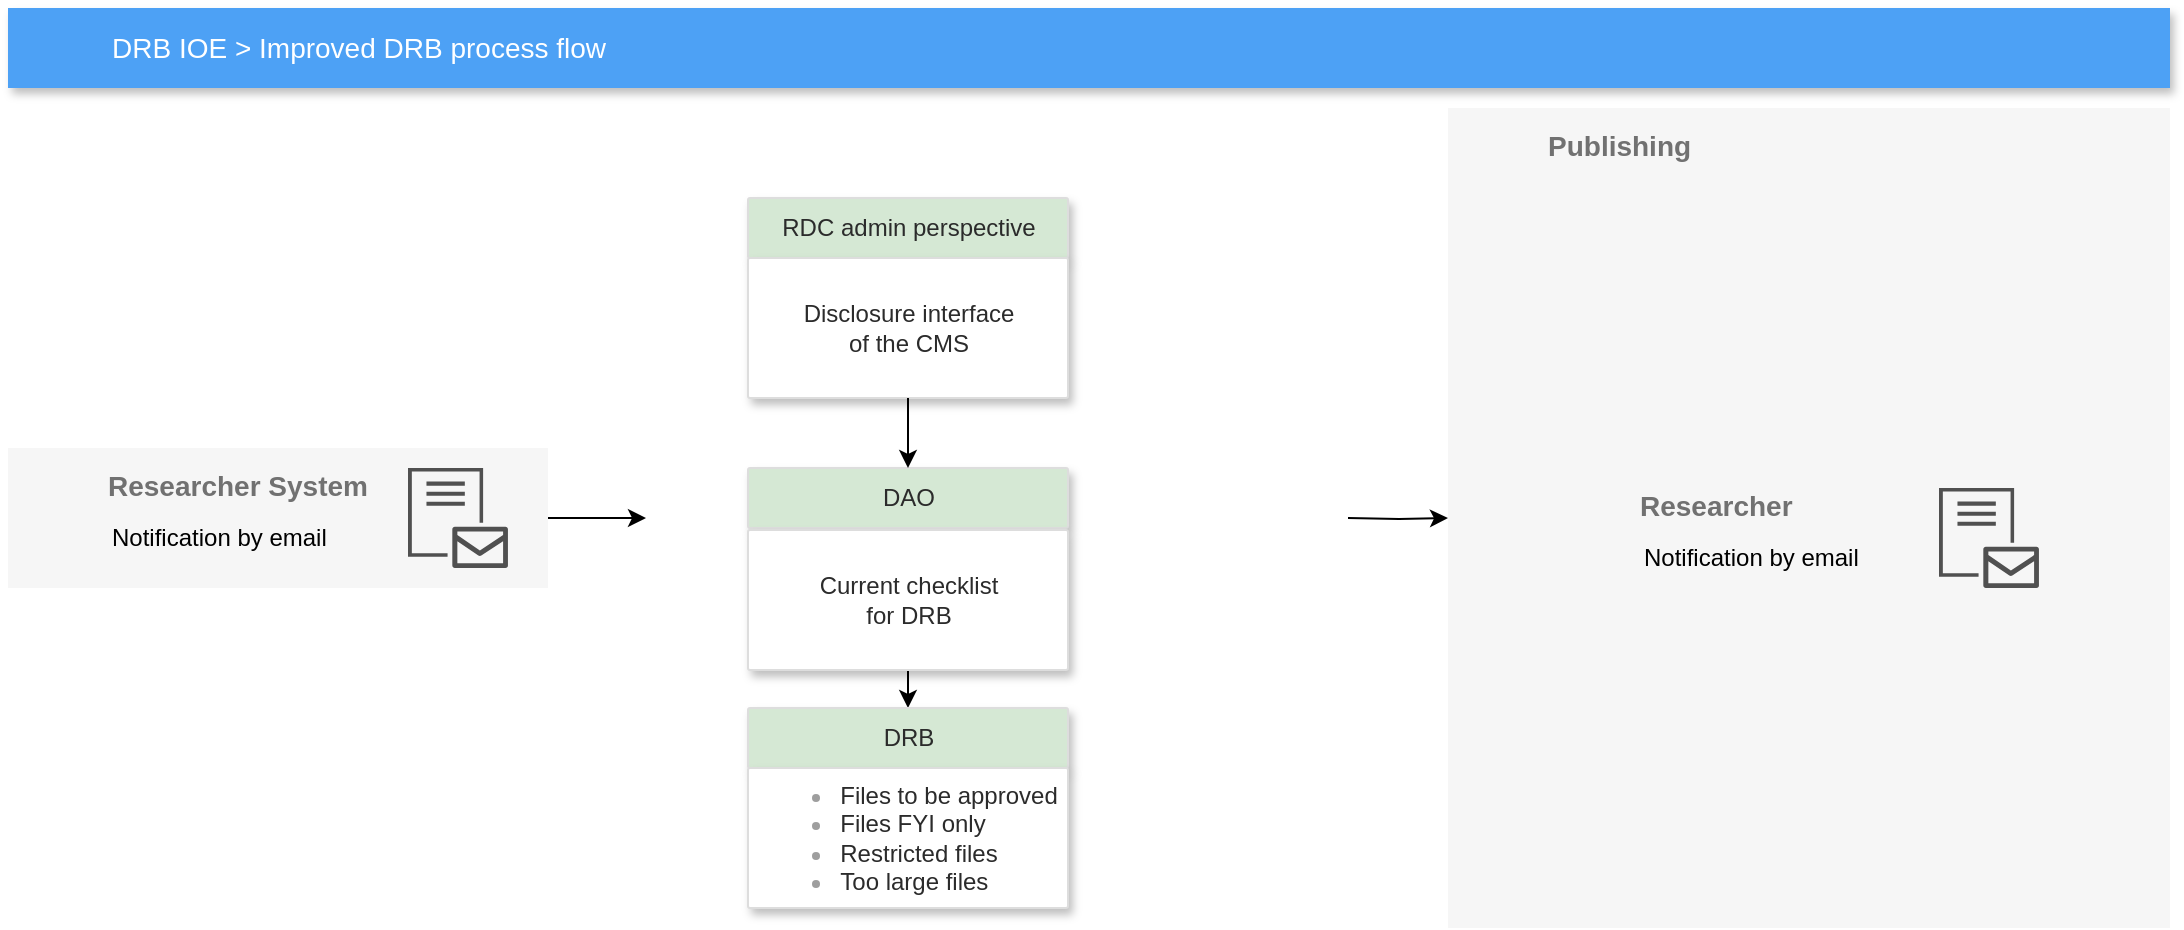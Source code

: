 <mxfile version="10.6.7" type="github"><diagram name="Page 0" id="CDnL26n_0BbE9hksB4in"><mxGraphModel dx="1165" dy="629" grid="1" gridSize="10" guides="1" tooltips="1" connect="1" arrows="1" fold="1" page="1" pageScale="1" pageWidth="850" pageHeight="1100" math="0" shadow="0"><root><mxCell id="bgl-WiOAJZCaMdNcDrOm-0"/><mxCell id="bgl-WiOAJZCaMdNcDrOm-1" parent="bgl-WiOAJZCaMdNcDrOm-0"/><mxCell id="bgl-WiOAJZCaMdNcDrOm-2" style="edgeStyle=orthogonalEdgeStyle;rounded=0;orthogonalLoop=1;jettySize=auto;html=1;exitX=1;exitY=0.5;exitDx=0;exitDy=0;entryX=0;entryY=0.5;entryDx=0;entryDy=0;" edge="1" parent="bgl-WiOAJZCaMdNcDrOm-1" target="bgl-WiOAJZCaMdNcDrOm-21"><mxGeometry relative="1" as="geometry"><mxPoint x="710" y="295" as="sourcePoint"/></mxGeometry></mxCell><mxCell id="bgl-WiOAJZCaMdNcDrOm-4" value="DRB IOE &amp;gt; Improved DRB process flow" style="fillColor=#4DA1F5;strokeColor=none;shadow=1;gradientColor=none;fontSize=14;align=left;spacingLeft=50;fontColor=#ffffff;html=1;" vertex="1" parent="bgl-WiOAJZCaMdNcDrOm-1"><mxGeometry x="40" y="40" width="1081" height="40" as="geometry"/></mxCell><mxCell id="bgl-WiOAJZCaMdNcDrOm-5" style="edgeStyle=orthogonalEdgeStyle;rounded=0;orthogonalLoop=1;jettySize=auto;html=1;exitX=1;exitY=0.5;exitDx=0;exitDy=0;entryX=0;entryY=0.5;entryDx=0;entryDy=0;" edge="1" parent="bgl-WiOAJZCaMdNcDrOm-1" source="bgl-WiOAJZCaMdNcDrOm-24"><mxGeometry relative="1" as="geometry"><mxPoint x="289" y="295" as="sourcePoint"/><mxPoint x="359" y="295" as="targetPoint"/></mxGeometry></mxCell><mxCell id="bgl-WiOAJZCaMdNcDrOm-6" style="edgeStyle=orthogonalEdgeStyle;rounded=0;html=1;dashed=0;labelBackgroundColor=none;startArrow=none;startFill=0;startSize=4;endArrow=blockThin;endFill=1;endSize=4;strokeColor=#4284F3;strokeWidth=2;fontSize=12;" edge="1" parent="bgl-WiOAJZCaMdNcDrOm-1"><mxGeometry relative="1" as="geometry"><mxPoint x="380" y="225" as="sourcePoint"/></mxGeometry></mxCell><mxCell id="bgl-WiOAJZCaMdNcDrOm-7" style="edgeStyle=orthogonalEdgeStyle;rounded=0;html=1;dashed=0;labelBackgroundColor=none;startArrow=none;startFill=0;startSize=4;endArrow=blockThin;endFill=1;endSize=4;strokeColor=#4284F3;strokeWidth=2;fontSize=12;" edge="1" parent="bgl-WiOAJZCaMdNcDrOm-1"><mxGeometry relative="1" as="geometry"><mxPoint x="380" y="340" as="sourcePoint"/></mxGeometry></mxCell><mxCell id="bgl-WiOAJZCaMdNcDrOm-8" style="edgeStyle=orthogonalEdgeStyle;rounded=0;html=1;dashed=0;labelBackgroundColor=none;startArrow=none;startFill=0;startSize=4;endArrow=blockThin;endFill=1;endSize=4;strokeColor=#4284F3;strokeWidth=2;fontSize=12;" edge="1" parent="bgl-WiOAJZCaMdNcDrOm-1"><mxGeometry relative="1" as="geometry"><mxPoint x="460" y="305" as="sourcePoint"/></mxGeometry></mxCell><mxCell id="bgl-WiOAJZCaMdNcDrOm-9" style="edgeStyle=orthogonalEdgeStyle;rounded=0;html=1;dashed=0;labelBackgroundColor=none;startArrow=none;startFill=0;startSize=4;endArrow=blockThin;endFill=1;endSize=4;strokeColor=#4284F3;strokeWidth=2;fontSize=12;" edge="1" parent="bgl-WiOAJZCaMdNcDrOm-1"><mxGeometry relative="1" as="geometry"><mxPoint x="580" y="380" as="targetPoint"/></mxGeometry></mxCell><mxCell id="bgl-WiOAJZCaMdNcDrOm-10" style="edgeStyle=orthogonalEdgeStyle;rounded=0;html=1;dashed=0;labelBackgroundColor=none;startArrow=none;startFill=0;startSize=4;endArrow=blockThin;endFill=1;endSize=4;strokeColor=#4284F3;strokeWidth=2;fontSize=12;" edge="1" parent="bgl-WiOAJZCaMdNcDrOm-1"><mxGeometry relative="1" as="geometry"><mxPoint x="660" y="305" as="sourcePoint"/></mxGeometry></mxCell><mxCell id="bgl-WiOAJZCaMdNcDrOm-11" style="edgeStyle=orthogonalEdgeStyle;rounded=0;html=1;dashed=0;labelBackgroundColor=none;startArrow=none;startFill=0;startSize=4;endArrow=blockThin;endFill=1;endSize=4;strokeColor=#4284F3;strokeWidth=2;fontSize=12;" edge="1" parent="bgl-WiOAJZCaMdNcDrOm-1"><mxGeometry relative="1" as="geometry"><mxPoint x="460" y="415" as="targetPoint"/></mxGeometry></mxCell><mxCell id="bgl-WiOAJZCaMdNcDrOm-13" value="" style="group" vertex="1" connectable="0" parent="bgl-WiOAJZCaMdNcDrOm-1"><mxGeometry x="410" y="310" width="160" height="100" as="geometry"/></mxCell><mxCell id="bgl-WiOAJZCaMdNcDrOm-14" value="&lt;font color=&quot;#2b2b2b&quot;&gt;RDC admin perspective&lt;/font&gt;" style="strokeColor=#dddddd;fillColor=#D5E8D4;shadow=1;strokeWidth=1;rounded=1;absoluteArcSize=1;arcSize=2;fontSize=12;fontColor=#9E9E9E;align=center;html=1;" vertex="1" parent="bgl-WiOAJZCaMdNcDrOm-1"><mxGeometry x="410" y="135" width="160" height="30" as="geometry"/></mxCell><mxCell id="bgl-WiOAJZCaMdNcDrOm-15" value="" style="group" vertex="1" connectable="0" parent="bgl-WiOAJZCaMdNcDrOm-1"><mxGeometry x="410" y="165" width="160" height="100" as="geometry"/></mxCell><mxCell id="bgl-WiOAJZCaMdNcDrOm-16" value="&lt;font color=&quot;#2b2b2b&quot;&gt;Disclosure interface &lt;br&gt;of the CMS&lt;/font&gt;" style="strokeColor=#dddddd;fillColor=#ffffff;shadow=1;strokeWidth=1;rounded=1;absoluteArcSize=1;arcSize=2;fontSize=12;fontColor=#9E9E9E;align=center;html=1;" vertex="1" parent="bgl-WiOAJZCaMdNcDrOm-15"><mxGeometry width="160" height="70" as="geometry"/></mxCell><mxCell id="bgl-WiOAJZCaMdNcDrOm-17" value="&lt;font color=&quot;#2b2b2b&quot;&gt;DAO&lt;/font&gt;" style="strokeColor=#dddddd;fillColor=#D5E8D4;shadow=1;strokeWidth=1;rounded=1;absoluteArcSize=1;arcSize=2;fontSize=12;fontColor=#9E9E9E;align=center;html=1;" vertex="1" parent="bgl-WiOAJZCaMdNcDrOm-1"><mxGeometry x="410" y="270" width="160" height="30" as="geometry"/></mxCell><mxCell id="bgl-WiOAJZCaMdNcDrOm-18" style="edgeStyle=orthogonalEdgeStyle;rounded=0;orthogonalLoop=1;jettySize=auto;html=1;exitX=0.5;exitY=1;exitDx=0;exitDy=0;entryX=0.5;entryY=0;entryDx=0;entryDy=0;" edge="1" parent="bgl-WiOAJZCaMdNcDrOm-1" source="bgl-WiOAJZCaMdNcDrOm-19" target="bgl-WiOAJZCaMdNcDrOm-22"><mxGeometry relative="1" as="geometry"/></mxCell><mxCell id="bgl-WiOAJZCaMdNcDrOm-19" value="&lt;font color=&quot;#2b2b2b&quot;&gt;Current checklist&lt;br&gt;for DRB&lt;/font&gt;&lt;br&gt;" style="strokeColor=#dddddd;fillColor=#ffffff;shadow=1;strokeWidth=1;rounded=1;absoluteArcSize=1;arcSize=2;fontSize=12;fontColor=#9E9E9E;align=center;html=1;" vertex="1" parent="bgl-WiOAJZCaMdNcDrOm-1"><mxGeometry x="410" y="301" width="160" height="70" as="geometry"/></mxCell><mxCell id="bgl-WiOAJZCaMdNcDrOm-20" value="" style="edgeStyle=orthogonalEdgeStyle;rounded=0;orthogonalLoop=1;jettySize=auto;html=1;" edge="1" parent="bgl-WiOAJZCaMdNcDrOm-1" source="bgl-WiOAJZCaMdNcDrOm-16"><mxGeometry relative="1" as="geometry"><mxPoint x="490" y="270" as="targetPoint"/></mxGeometry></mxCell><mxCell id="bgl-WiOAJZCaMdNcDrOm-21" value="&lt;div style=&quot;text-align: justify&quot;&gt;&lt;b&gt;Publishing&lt;/b&gt;&lt;/div&gt;" style="fillColor=#F6F6F6;strokeColor=none;shadow=0;gradientColor=none;fontSize=14;align=left;spacing=10;fontColor=#717171;9E9E9E;verticalAlign=top;spacingTop=-4;fontStyle=0;spacingLeft=40;html=1;" vertex="1" parent="bgl-WiOAJZCaMdNcDrOm-1"><mxGeometry x="760" y="90" width="361" height="410" as="geometry"/></mxCell><mxCell id="bgl-WiOAJZCaMdNcDrOm-22" value="&lt;font color=&quot;#2b2b2b&quot;&gt;DRB&lt;/font&gt;" style="strokeColor=#dddddd;fillColor=#D5E8D4;shadow=1;strokeWidth=1;rounded=1;absoluteArcSize=1;arcSize=2;fontSize=12;fontColor=#9E9E9E;align=center;html=1;" vertex="1" parent="bgl-WiOAJZCaMdNcDrOm-1"><mxGeometry x="410" y="390" width="160" height="30" as="geometry"/></mxCell><mxCell id="bgl-WiOAJZCaMdNcDrOm-23" value="&lt;ul&gt;&lt;li style=&quot;text-align: left&quot;&gt;&lt;font color=&quot;#2b2b2b&quot;&gt;Files to be approved&lt;/font&gt;&lt;/li&gt;&lt;li style=&quot;text-align: left&quot;&gt;&lt;font color=&quot;#2b2b2b&quot;&gt;Files FYI only&lt;/font&gt;&lt;/li&gt;&lt;li style=&quot;text-align: left&quot;&gt;&lt;font color=&quot;#2b2b2b&quot;&gt;Restricted files&lt;/font&gt;&lt;/li&gt;&lt;li style=&quot;text-align: left&quot;&gt;&lt;font color=&quot;#2b2b2b&quot;&gt;Too large files&lt;/font&gt;&lt;/li&gt;&lt;/ul&gt;" style="strokeColor=#dddddd;fillColor=#ffffff;shadow=1;strokeWidth=1;rounded=1;absoluteArcSize=1;arcSize=2;fontSize=12;fontColor=#9E9E9E;align=center;html=1;" vertex="1" parent="bgl-WiOAJZCaMdNcDrOm-1"><mxGeometry x="410" y="420" width="160" height="70" as="geometry"/></mxCell><mxCell id="bgl-WiOAJZCaMdNcDrOm-24" value="&lt;div style=&quot;text-align: justify&quot;&gt;&lt;b&gt;Researcher System&lt;/b&gt;&lt;/div&gt;" style="fillColor=#F6F6F6;strokeColor=none;shadow=0;gradientColor=none;fontSize=14;align=left;spacing=10;fontColor=#717171;9E9E9E;verticalAlign=top;spacingTop=-4;fontStyle=0;spacingLeft=40;html=1;" vertex="1" parent="bgl-WiOAJZCaMdNcDrOm-1"><mxGeometry x="40" y="260" width="270" height="70" as="geometry"/></mxCell><mxCell id="bgl-WiOAJZCaMdNcDrOm-25" value="" style="pointerEvents=1;shadow=0;dashed=0;html=1;strokeColor=none;labelPosition=center;verticalLabelPosition=bottom;verticalAlign=top;align=center;shape=mxgraph.mscae.intune.intune_email_profiles;fillColor=#505050;" vertex="1" parent="bgl-WiOAJZCaMdNcDrOm-1"><mxGeometry x="240" y="270" width="50" height="50" as="geometry"/></mxCell><mxCell id="bgl-WiOAJZCaMdNcDrOm-26" value="Notification by email&lt;br&gt;" style="text;html=1;resizable=0;points=[];autosize=1;align=left;verticalAlign=top;spacingTop=-4;" vertex="1" parent="bgl-WiOAJZCaMdNcDrOm-1"><mxGeometry x="90" y="295" width="120" height="20" as="geometry"/></mxCell><mxCell id="_wGKNrYGwZuAr9_w3JLf-0" value="&lt;div style=&quot;text-align: justify&quot;&gt;&lt;b&gt;Researcher&amp;nbsp;&lt;/b&gt;&lt;/div&gt;" style="fillColor=#F6F6F6;strokeColor=none;shadow=0;gradientColor=none;fontSize=14;align=left;spacing=10;fontColor=#717171;9E9E9E;verticalAlign=top;spacingTop=-4;fontStyle=0;spacingLeft=40;html=1;" vertex="1" parent="bgl-WiOAJZCaMdNcDrOm-1"><mxGeometry x="805.5" y="270" width="270" height="70" as="geometry"/></mxCell><mxCell id="_wGKNrYGwZuAr9_w3JLf-1" value="" style="pointerEvents=1;shadow=0;dashed=0;html=1;strokeColor=none;labelPosition=center;verticalLabelPosition=bottom;verticalAlign=top;align=center;shape=mxgraph.mscae.intune.intune_email_profiles;fillColor=#505050;" vertex="1" parent="bgl-WiOAJZCaMdNcDrOm-1"><mxGeometry x="1005.5" y="280" width="50" height="50" as="geometry"/></mxCell><mxCell id="_wGKNrYGwZuAr9_w3JLf-2" value="Notification by email&lt;br&gt;" style="text;html=1;resizable=0;points=[];autosize=1;align=left;verticalAlign=top;spacingTop=-4;" vertex="1" parent="bgl-WiOAJZCaMdNcDrOm-1"><mxGeometry x="855.5" y="305" width="120" height="20" as="geometry"/></mxCell></root></mxGraphModel></diagram><diagram id="cIiaZNAOW-At7SBecAS_" name="Page-1"><mxGraphModel dx="1165" dy="629" grid="1" gridSize="10" guides="1" tooltips="1" connect="1" arrows="1" fold="1" page="1" pageScale="1" pageWidth="850" pageHeight="1100" math="0" shadow="0"><root><mxCell id="0"/><mxCell id="1" parent="0"/><mxCell id="Q3ITGZH8ohXj8B9AIB76-1" style="edgeStyle=orthogonalEdgeStyle;rounded=0;orthogonalLoop=1;jettySize=auto;html=1;exitX=1;exitY=0.5;exitDx=0;exitDy=0;entryX=0;entryY=0.5;entryDx=0;entryDy=0;" edge="1" parent="1" source="Q3ITGZH8ohXj8B9AIB76-2" target="Q3ITGZH8ohXj8B9AIB76-20"><mxGeometry relative="1" as="geometry"/></mxCell><mxCell id="Q3ITGZH8ohXj8B9AIB76-2" value="&lt;div style=&quot;text-align: justify&quot;&gt;&lt;b&gt;DRB Review Process&lt;/b&gt;&lt;/div&gt;" style="fillColor=#F6F6F6;strokeColor=none;shadow=0;gradientColor=none;fontSize=14;align=left;spacing=10;fontColor=#717171;9E9E9E;verticalAlign=top;spacingTop=-4;fontStyle=0;spacingLeft=40;html=1;" vertex="1" parent="1"><mxGeometry x="359" y="90" width="351" height="410" as="geometry"/></mxCell><mxCell id="Q3ITGZH8ohXj8B9AIB76-3" value="DRB IOE &amp;gt; Improved DRB process flow" style="fillColor=#4DA1F5;strokeColor=none;shadow=1;gradientColor=none;fontSize=14;align=left;spacingLeft=50;fontColor=#ffffff;html=1;" vertex="1" parent="1"><mxGeometry x="40" y="40" width="1081" height="40" as="geometry"/></mxCell><mxCell id="Q3ITGZH8ohXj8B9AIB76-4" style="edgeStyle=orthogonalEdgeStyle;rounded=0;orthogonalLoop=1;jettySize=auto;html=1;exitX=1;exitY=0.5;exitDx=0;exitDy=0;entryX=0;entryY=0.5;entryDx=0;entryDy=0;" edge="1" parent="1" source="Q3ITGZH8ohXj8B9AIB76-23" target="Q3ITGZH8ohXj8B9AIB76-2"><mxGeometry relative="1" as="geometry"><mxPoint x="289" y="295" as="sourcePoint"/></mxGeometry></mxCell><mxCell id="Q3ITGZH8ohXj8B9AIB76-5" style="edgeStyle=orthogonalEdgeStyle;rounded=0;html=1;dashed=0;labelBackgroundColor=none;startArrow=none;startFill=0;startSize=4;endArrow=blockThin;endFill=1;endSize=4;strokeColor=#4284F3;strokeWidth=2;fontSize=12;" edge="1" parent="1"><mxGeometry relative="1" as="geometry"><mxPoint x="380" y="225" as="sourcePoint"/></mxGeometry></mxCell><mxCell id="Q3ITGZH8ohXj8B9AIB76-6" style="edgeStyle=orthogonalEdgeStyle;rounded=0;html=1;dashed=0;labelBackgroundColor=none;startArrow=none;startFill=0;startSize=4;endArrow=blockThin;endFill=1;endSize=4;strokeColor=#4284F3;strokeWidth=2;fontSize=12;" edge="1" parent="1"><mxGeometry relative="1" as="geometry"><mxPoint x="380" y="340" as="sourcePoint"/></mxGeometry></mxCell><mxCell id="Q3ITGZH8ohXj8B9AIB76-7" style="edgeStyle=orthogonalEdgeStyle;rounded=0;html=1;dashed=0;labelBackgroundColor=none;startArrow=none;startFill=0;startSize=4;endArrow=blockThin;endFill=1;endSize=4;strokeColor=#4284F3;strokeWidth=2;fontSize=12;" edge="1" parent="1"><mxGeometry relative="1" as="geometry"><mxPoint x="460" y="305" as="sourcePoint"/></mxGeometry></mxCell><mxCell id="Q3ITGZH8ohXj8B9AIB76-8" style="edgeStyle=orthogonalEdgeStyle;rounded=0;html=1;dashed=0;labelBackgroundColor=none;startArrow=none;startFill=0;startSize=4;endArrow=blockThin;endFill=1;endSize=4;strokeColor=#4284F3;strokeWidth=2;fontSize=12;" edge="1" parent="1"><mxGeometry relative="1" as="geometry"><mxPoint x="580" y="380" as="targetPoint"/></mxGeometry></mxCell><mxCell id="Q3ITGZH8ohXj8B9AIB76-9" style="edgeStyle=orthogonalEdgeStyle;rounded=0;html=1;dashed=0;labelBackgroundColor=none;startArrow=none;startFill=0;startSize=4;endArrow=blockThin;endFill=1;endSize=4;strokeColor=#4284F3;strokeWidth=2;fontSize=12;" edge="1" parent="1"><mxGeometry relative="1" as="geometry"><mxPoint x="660" y="305" as="sourcePoint"/></mxGeometry></mxCell><mxCell id="Q3ITGZH8ohXj8B9AIB76-10" style="edgeStyle=orthogonalEdgeStyle;rounded=0;html=1;dashed=0;labelBackgroundColor=none;startArrow=none;startFill=0;startSize=4;endArrow=blockThin;endFill=1;endSize=4;strokeColor=#4284F3;strokeWidth=2;fontSize=12;" edge="1" parent="1"><mxGeometry relative="1" as="geometry"><mxPoint x="460" y="415" as="targetPoint"/></mxGeometry></mxCell><mxCell id="Q3ITGZH8ohXj8B9AIB76-11" value="&lt;font color=&quot;#8f8f8f&quot;&gt;Automated Process and Checks&lt;/font&gt;" style="whiteSpace=wrap;html=1;rotation=-90;shadow=1;strokeColor=#B5B5B5;" vertex="1" parent="1"><mxGeometry x="430" y="270" width="390" height="50" as="geometry"/></mxCell><mxCell id="Q3ITGZH8ohXj8B9AIB76-12" value="" style="group" vertex="1" connectable="0" parent="1"><mxGeometry x="410" y="310" width="160" height="100" as="geometry"/></mxCell><mxCell id="Q3ITGZH8ohXj8B9AIB76-13" value="&lt;font color=&quot;#2b2b2b&quot;&gt;RDC admin perspective&lt;/font&gt;" style="strokeColor=#dddddd;fillColor=#D5E8D4;shadow=1;strokeWidth=1;rounded=1;absoluteArcSize=1;arcSize=2;fontSize=12;fontColor=#9E9E9E;align=center;html=1;" vertex="1" parent="1"><mxGeometry x="410" y="135" width="160" height="30" as="geometry"/></mxCell><mxCell id="Q3ITGZH8ohXj8B9AIB76-14" value="" style="group" vertex="1" connectable="0" parent="1"><mxGeometry x="410" y="165" width="160" height="100" as="geometry"/></mxCell><mxCell id="Q3ITGZH8ohXj8B9AIB76-15" value="&lt;font color=&quot;#2b2b2b&quot;&gt;Disclosure interface &lt;br&gt;of the CMS&lt;/font&gt;" style="strokeColor=#dddddd;fillColor=#ffffff;shadow=1;strokeWidth=1;rounded=1;absoluteArcSize=1;arcSize=2;fontSize=12;fontColor=#9E9E9E;align=center;html=1;" vertex="1" parent="Q3ITGZH8ohXj8B9AIB76-14"><mxGeometry width="160" height="70" as="geometry"/></mxCell><mxCell id="Q3ITGZH8ohXj8B9AIB76-16" value="&lt;font color=&quot;#2b2b2b&quot;&gt;DAO&lt;/font&gt;" style="strokeColor=#dddddd;fillColor=#D5E8D4;shadow=1;strokeWidth=1;rounded=1;absoluteArcSize=1;arcSize=2;fontSize=12;fontColor=#9E9E9E;align=center;html=1;" vertex="1" parent="1"><mxGeometry x="410" y="270" width="160" height="30" as="geometry"/></mxCell><mxCell id="Q3ITGZH8ohXj8B9AIB76-17" style="edgeStyle=orthogonalEdgeStyle;rounded=0;orthogonalLoop=1;jettySize=auto;html=1;exitX=0.5;exitY=1;exitDx=0;exitDy=0;entryX=0.5;entryY=0;entryDx=0;entryDy=0;" edge="1" parent="1" source="Q3ITGZH8ohXj8B9AIB76-18" target="Q3ITGZH8ohXj8B9AIB76-21"><mxGeometry relative="1" as="geometry"/></mxCell><mxCell id="Q3ITGZH8ohXj8B9AIB76-18" value="&lt;font color=&quot;#2b2b2b&quot;&gt;Current checklist&lt;br&gt;for DRB&lt;/font&gt;&lt;br&gt;" style="strokeColor=#dddddd;fillColor=#ffffff;shadow=1;strokeWidth=1;rounded=1;absoluteArcSize=1;arcSize=2;fontSize=12;fontColor=#9E9E9E;align=center;html=1;" vertex="1" parent="1"><mxGeometry x="410" y="301" width="160" height="70" as="geometry"/></mxCell><mxCell id="Q3ITGZH8ohXj8B9AIB76-19" value="" style="edgeStyle=orthogonalEdgeStyle;rounded=0;orthogonalLoop=1;jettySize=auto;html=1;" edge="1" parent="1" source="Q3ITGZH8ohXj8B9AIB76-15"><mxGeometry relative="1" as="geometry"><mxPoint x="490" y="270" as="targetPoint"/></mxGeometry></mxCell><mxCell id="Q3ITGZH8ohXj8B9AIB76-20" value="&lt;div style=&quot;text-align: justify&quot;&gt;&lt;b&gt;Publishing&lt;/b&gt;&lt;/div&gt;" style="fillColor=#F6F6F6;strokeColor=none;shadow=0;gradientColor=none;fontSize=14;align=left;spacing=10;fontColor=#717171;9E9E9E;verticalAlign=top;spacingTop=-4;fontStyle=0;spacingLeft=40;html=1;" vertex="1" parent="1"><mxGeometry x="760" y="90" width="361" height="410" as="geometry"/></mxCell><mxCell id="Q3ITGZH8ohXj8B9AIB76-21" value="&lt;font color=&quot;#2b2b2b&quot;&gt;DRB&lt;/font&gt;" style="strokeColor=#dddddd;fillColor=#D5E8D4;shadow=1;strokeWidth=1;rounded=1;absoluteArcSize=1;arcSize=2;fontSize=12;fontColor=#9E9E9E;align=center;html=1;" vertex="1" parent="1"><mxGeometry x="410" y="390" width="160" height="30" as="geometry"/></mxCell><mxCell id="Q3ITGZH8ohXj8B9AIB76-22" value="&lt;ul&gt;&lt;li style=&quot;text-align: left&quot;&gt;&lt;font color=&quot;#2b2b2b&quot;&gt;Files to be approved&lt;/font&gt;&lt;/li&gt;&lt;li style=&quot;text-align: left&quot;&gt;&lt;font color=&quot;#2b2b2b&quot;&gt;Files FYI only&lt;/font&gt;&lt;/li&gt;&lt;li style=&quot;text-align: left&quot;&gt;&lt;font color=&quot;#2b2b2b&quot;&gt;Restricted files&lt;/font&gt;&lt;/li&gt;&lt;li style=&quot;text-align: left&quot;&gt;&lt;font color=&quot;#2b2b2b&quot;&gt;Too large files&lt;/font&gt;&lt;/li&gt;&lt;/ul&gt;" style="strokeColor=#dddddd;fillColor=#ffffff;shadow=1;strokeWidth=1;rounded=1;absoluteArcSize=1;arcSize=2;fontSize=12;fontColor=#9E9E9E;align=center;html=1;" vertex="1" parent="1"><mxGeometry x="410" y="420" width="160" height="70" as="geometry"/></mxCell><mxCell id="Q3ITGZH8ohXj8B9AIB76-23" value="&lt;div style=&quot;text-align: justify&quot;&gt;&lt;b&gt;Researcher System&lt;/b&gt;&lt;/div&gt;" style="fillColor=#F6F6F6;strokeColor=none;shadow=0;gradientColor=none;fontSize=14;align=left;spacing=10;fontColor=#717171;9E9E9E;verticalAlign=top;spacingTop=-4;fontStyle=0;spacingLeft=40;html=1;" vertex="1" parent="1"><mxGeometry x="40" y="260" width="270" height="70" as="geometry"/></mxCell><mxCell id="Q3ITGZH8ohXj8B9AIB76-24" value="" style="pointerEvents=1;shadow=0;dashed=0;html=1;strokeColor=none;labelPosition=center;verticalLabelPosition=bottom;verticalAlign=top;align=center;shape=mxgraph.mscae.intune.intune_email_profiles;fillColor=#505050;" vertex="1" parent="1"><mxGeometry x="240" y="270" width="50" height="50" as="geometry"/></mxCell><mxCell id="Q3ITGZH8ohXj8B9AIB76-25" value="Notification by email&lt;br&gt;" style="text;html=1;resizable=0;points=[];autosize=1;align=left;verticalAlign=top;spacingTop=-4;" vertex="1" parent="1"><mxGeometry x="90" y="295" width="120" height="20" as="geometry"/></mxCell><mxCell id="Q3ITGZH8ohXj8B9AIB76-26" value="&lt;font color=&quot;#2b2b2b&quot;&gt;EDDE Interface&lt;/font&gt;" style="strokeColor=#dddddd;fillColor=#D5E8D4;shadow=1;strokeWidth=1;rounded=1;absoluteArcSize=1;arcSize=2;fontSize=12;fontColor=#9E9E9E;align=center;html=1;" vertex="1" parent="1"><mxGeometry x="801" y="150" width="160" height="30" as="geometry"/></mxCell><mxCell id="Q3ITGZH8ohXj8B9AIB76-27" value="" style="group" vertex="1" connectable="0" parent="1"><mxGeometry x="801" y="180" width="160" height="150" as="geometry"/></mxCell><mxCell id="Q3ITGZH8ohXj8B9AIB76-28" value="&lt;font color=&quot;#2b2b2b&quot;&gt;Restful Page w/ DOI&amp;nbsp;&lt;br&gt;Manual&lt;br&gt;&lt;/font&gt;" style="strokeColor=#dddddd;fillColor=#ffffff;shadow=1;strokeWidth=1;rounded=1;absoluteArcSize=1;arcSize=2;fontSize=12;fontColor=#9E9E9E;align=center;html=1;" vertex="1" parent="Q3ITGZH8ohXj8B9AIB76-27"><mxGeometry width="160" height="60" as="geometry"/></mxCell><mxCell id="Q3ITGZH8ohXj8B9AIB76-29" value="&lt;font color=&quot;#8f8f8f&quot;&gt;Automated Publishing&amp;nbsp;&lt;/font&gt;" style="whiteSpace=wrap;html=1;rotation=-90;shadow=1;strokeColor=#B5B5B5;" vertex="1" parent="1"><mxGeometry x="851" y="270" width="390" height="50" as="geometry"/></mxCell></root></mxGraphModel></diagram></mxfile>